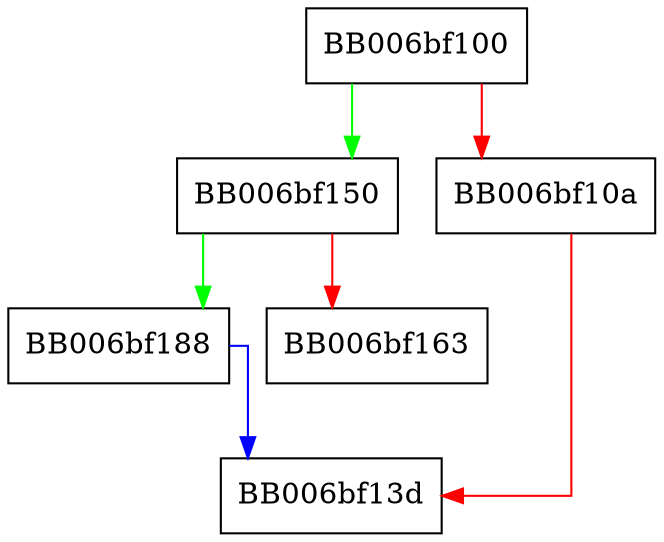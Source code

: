 digraph x255192text_encode {
  node [shape="box"];
  graph [splines=ortho];
  BB006bf100 -> BB006bf150 [color="green"];
  BB006bf100 -> BB006bf10a [color="red"];
  BB006bf10a -> BB006bf13d [color="red"];
  BB006bf150 -> BB006bf188 [color="green"];
  BB006bf150 -> BB006bf163 [color="red"];
  BB006bf188 -> BB006bf13d [color="blue"];
}